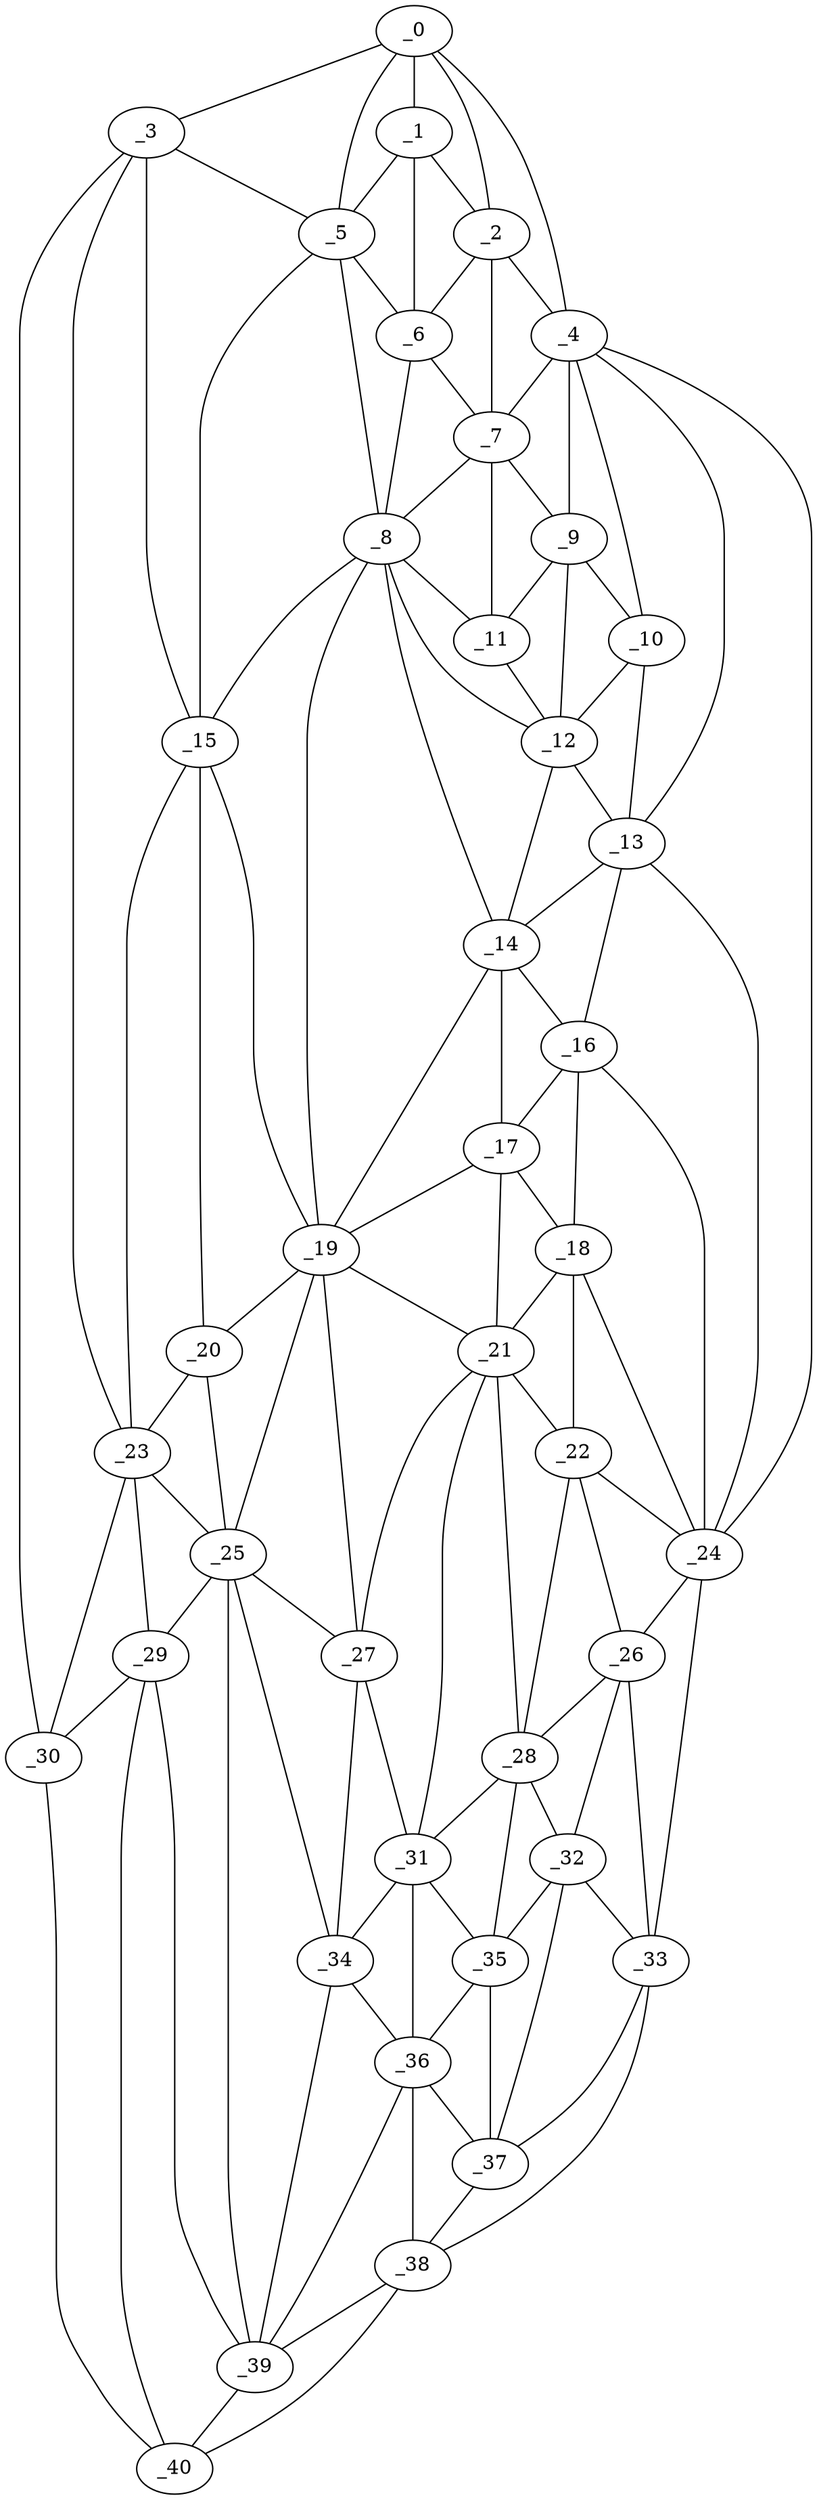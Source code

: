 graph "obj32__340.gxl" {
	_0	 [x=10,
		y=55];
	_1	 [x=24,
		y=68];
	_0 -- _1	 [valence=1];
	_2	 [x=25,
		y=73];
	_0 -- _2	 [valence=2];
	_3	 [x=27,
		y=18];
	_0 -- _3	 [valence=1];
	_4	 [x=28,
		y=85];
	_0 -- _4	 [valence=1];
	_5	 [x=29,
		y=39];
	_0 -- _5	 [valence=1];
	_1 -- _2	 [valence=2];
	_1 -- _5	 [valence=1];
	_6	 [x=31,
		y=70];
	_1 -- _6	 [valence=2];
	_2 -- _4	 [valence=1];
	_2 -- _6	 [valence=1];
	_7	 [x=31,
		y=75];
	_2 -- _7	 [valence=1];
	_3 -- _5	 [valence=2];
	_15	 [x=57,
		y=32];
	_3 -- _15	 [valence=2];
	_23	 [x=81,
		y=24];
	_3 -- _23	 [valence=2];
	_30	 [x=97,
		y=23];
	_3 -- _30	 [valence=1];
	_4 -- _7	 [valence=2];
	_9	 [x=39,
		y=82];
	_4 -- _9	 [valence=1];
	_10	 [x=39,
		y=86];
	_4 -- _10	 [valence=2];
	_13	 [x=50,
		y=89];
	_4 -- _13	 [valence=2];
	_24	 [x=83,
		y=111];
	_4 -- _24	 [valence=1];
	_5 -- _6	 [valence=1];
	_8	 [x=36,
		y=70];
	_5 -- _8	 [valence=2];
	_5 -- _15	 [valence=1];
	_6 -- _7	 [valence=2];
	_6 -- _8	 [valence=1];
	_7 -- _8	 [valence=2];
	_7 -- _9	 [valence=1];
	_11	 [x=40,
		y=77];
	_7 -- _11	 [valence=2];
	_8 -- _11	 [valence=2];
	_12	 [x=47,
		y=78];
	_8 -- _12	 [valence=2];
	_14	 [x=56,
		y=77];
	_8 -- _14	 [valence=1];
	_8 -- _15	 [valence=2];
	_19	 [x=75,
		y=52];
	_8 -- _19	 [valence=2];
	_9 -- _10	 [valence=2];
	_9 -- _11	 [valence=2];
	_9 -- _12	 [valence=1];
	_10 -- _12	 [valence=2];
	_10 -- _13	 [valence=2];
	_11 -- _12	 [valence=2];
	_12 -- _13	 [valence=2];
	_12 -- _14	 [valence=1];
	_13 -- _14	 [valence=2];
	_16	 [x=61,
		y=89];
	_13 -- _16	 [valence=2];
	_13 -- _24	 [valence=2];
	_14 -- _16	 [valence=1];
	_17	 [x=67,
		y=78];
	_14 -- _17	 [valence=1];
	_14 -- _19	 [valence=2];
	_15 -- _19	 [valence=1];
	_20	 [x=76,
		y=44];
	_15 -- _20	 [valence=2];
	_15 -- _23	 [valence=2];
	_16 -- _17	 [valence=1];
	_18	 [x=68,
		y=87];
	_16 -- _18	 [valence=2];
	_16 -- _24	 [valence=1];
	_17 -- _18	 [valence=2];
	_17 -- _19	 [valence=2];
	_21	 [x=76,
		y=76];
	_17 -- _21	 [valence=1];
	_18 -- _21	 [valence=2];
	_22	 [x=80,
		y=88];
	_18 -- _22	 [valence=1];
	_18 -- _24	 [valence=2];
	_19 -- _20	 [valence=2];
	_19 -- _21	 [valence=2];
	_25	 [x=88,
		y=41];
	_19 -- _25	 [valence=2];
	_27	 [x=93,
		y=69];
	_19 -- _27	 [valence=1];
	_20 -- _23	 [valence=2];
	_20 -- _25	 [valence=2];
	_21 -- _22	 [valence=2];
	_21 -- _27	 [valence=2];
	_28	 [x=94,
		y=86];
	_21 -- _28	 [valence=2];
	_31	 [x=97,
		y=77];
	_21 -- _31	 [valence=2];
	_22 -- _24	 [valence=2];
	_26	 [x=90,
		y=99];
	_22 -- _26	 [valence=2];
	_22 -- _28	 [valence=2];
	_23 -- _25	 [valence=2];
	_29	 [x=96,
		y=29];
	_23 -- _29	 [valence=2];
	_23 -- _30	 [valence=2];
	_24 -- _26	 [valence=1];
	_33	 [x=97,
		y=108];
	_24 -- _33	 [valence=1];
	_25 -- _27	 [valence=2];
	_25 -- _29	 [valence=1];
	_34	 [x=101,
		y=67];
	_25 -- _34	 [valence=2];
	_39	 [x=122,
		y=51];
	_25 -- _39	 [valence=2];
	_26 -- _28	 [valence=2];
	_32	 [x=97,
		y=97];
	_26 -- _32	 [valence=2];
	_26 -- _33	 [valence=2];
	_27 -- _31	 [valence=1];
	_27 -- _34	 [valence=1];
	_28 -- _31	 [valence=2];
	_28 -- _32	 [valence=1];
	_35	 [x=105,
		y=82];
	_28 -- _35	 [valence=1];
	_29 -- _30	 [valence=2];
	_29 -- _39	 [valence=2];
	_40	 [x=125,
		y=38];
	_29 -- _40	 [valence=2];
	_30 -- _40	 [valence=1];
	_31 -- _34	 [valence=2];
	_31 -- _35	 [valence=1];
	_36	 [x=106,
		y=71];
	_31 -- _36	 [valence=2];
	_32 -- _33	 [valence=2];
	_32 -- _35	 [valence=2];
	_37	 [x=110,
		y=81];
	_32 -- _37	 [valence=2];
	_33 -- _37	 [valence=1];
	_38	 [x=117,
		y=76];
	_33 -- _38	 [valence=1];
	_34 -- _36	 [valence=1];
	_34 -- _39	 [valence=1];
	_35 -- _36	 [valence=2];
	_35 -- _37	 [valence=1];
	_36 -- _37	 [valence=1];
	_36 -- _38	 [valence=2];
	_36 -- _39	 [valence=2];
	_37 -- _38	 [valence=2];
	_38 -- _39	 [valence=2];
	_38 -- _40	 [valence=1];
	_39 -- _40	 [valence=1];
}
